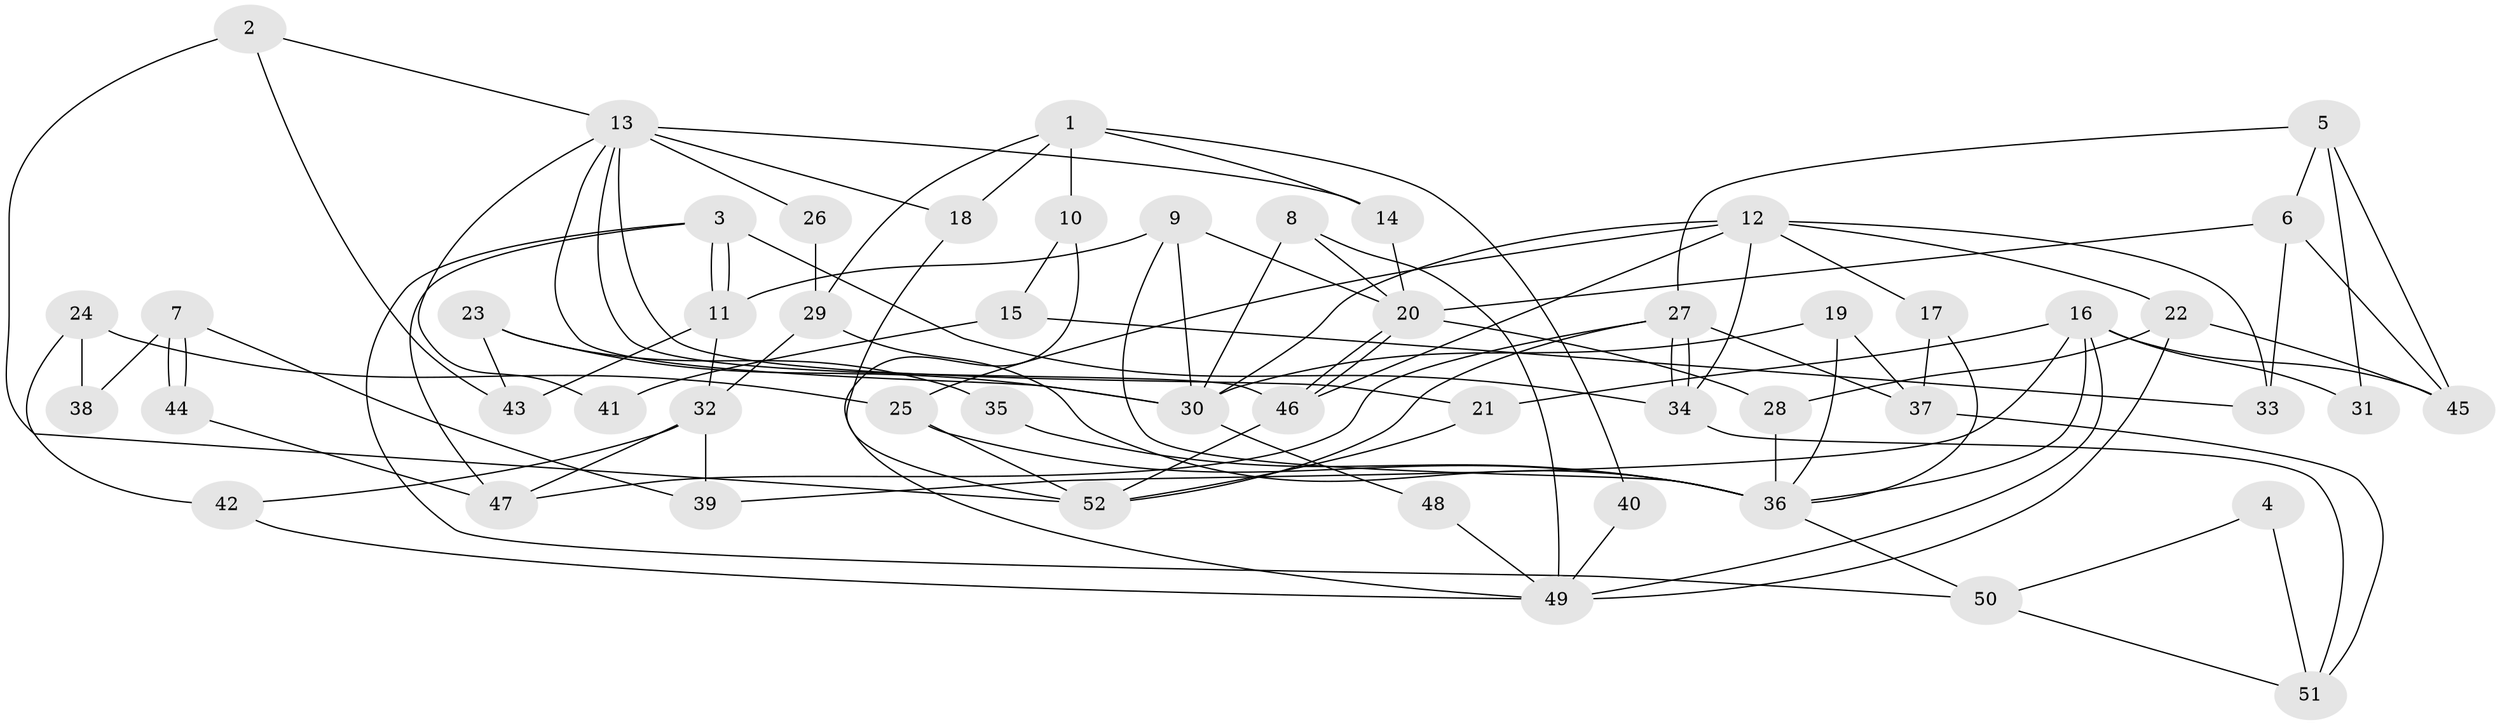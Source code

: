 // coarse degree distribution, {10: 0.06666666666666667, 6: 0.2, 3: 0.26666666666666666, 4: 0.2, 9: 0.13333333333333333, 8: 0.13333333333333333}
// Generated by graph-tools (version 1.1) at 2025/18/03/04/25 18:18:35]
// undirected, 52 vertices, 104 edges
graph export_dot {
graph [start="1"]
  node [color=gray90,style=filled];
  1;
  2;
  3;
  4;
  5;
  6;
  7;
  8;
  9;
  10;
  11;
  12;
  13;
  14;
  15;
  16;
  17;
  18;
  19;
  20;
  21;
  22;
  23;
  24;
  25;
  26;
  27;
  28;
  29;
  30;
  31;
  32;
  33;
  34;
  35;
  36;
  37;
  38;
  39;
  40;
  41;
  42;
  43;
  44;
  45;
  46;
  47;
  48;
  49;
  50;
  51;
  52;
  1 -- 18;
  1 -- 14;
  1 -- 10;
  1 -- 29;
  1 -- 40;
  2 -- 13;
  2 -- 52;
  2 -- 43;
  3 -- 50;
  3 -- 11;
  3 -- 11;
  3 -- 34;
  3 -- 47;
  4 -- 50;
  4 -- 51;
  5 -- 27;
  5 -- 45;
  5 -- 6;
  5 -- 31;
  6 -- 20;
  6 -- 33;
  6 -- 45;
  7 -- 39;
  7 -- 44;
  7 -- 44;
  7 -- 38;
  8 -- 20;
  8 -- 30;
  8 -- 49;
  9 -- 11;
  9 -- 30;
  9 -- 20;
  9 -- 36;
  10 -- 49;
  10 -- 15;
  11 -- 32;
  11 -- 43;
  12 -- 34;
  12 -- 46;
  12 -- 17;
  12 -- 22;
  12 -- 25;
  12 -- 30;
  12 -- 33;
  13 -- 30;
  13 -- 46;
  13 -- 14;
  13 -- 18;
  13 -- 21;
  13 -- 26;
  13 -- 41;
  14 -- 20;
  15 -- 33;
  15 -- 41;
  16 -- 45;
  16 -- 36;
  16 -- 21;
  16 -- 31;
  16 -- 39;
  16 -- 49;
  17 -- 36;
  17 -- 37;
  18 -- 52;
  19 -- 37;
  19 -- 36;
  19 -- 30;
  20 -- 46;
  20 -- 46;
  20 -- 28;
  21 -- 52;
  22 -- 49;
  22 -- 28;
  22 -- 45;
  23 -- 43;
  23 -- 30;
  23 -- 35;
  24 -- 42;
  24 -- 25;
  24 -- 38;
  25 -- 36;
  25 -- 52;
  26 -- 29;
  27 -- 52;
  27 -- 34;
  27 -- 34;
  27 -- 37;
  27 -- 47;
  28 -- 36;
  29 -- 36;
  29 -- 32;
  30 -- 48;
  32 -- 47;
  32 -- 39;
  32 -- 42;
  34 -- 51;
  35 -- 36;
  36 -- 50;
  37 -- 51;
  40 -- 49;
  42 -- 49;
  44 -- 47;
  46 -- 52;
  48 -- 49;
  50 -- 51;
}
